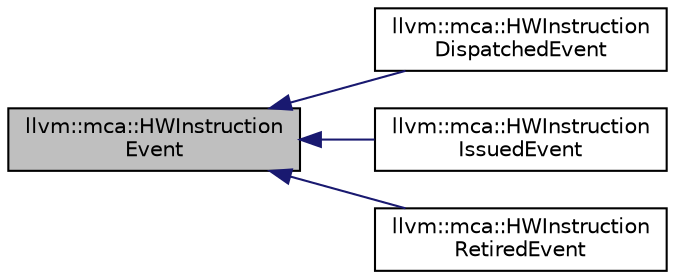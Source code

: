 digraph "llvm::mca::HWInstructionEvent"
{
 // LATEX_PDF_SIZE
  bgcolor="transparent";
  edge [fontname="Helvetica",fontsize="10",labelfontname="Helvetica",labelfontsize="10"];
  node [fontname="Helvetica",fontsize="10",shape="box"];
  rankdir="LR";
  Node1 [label="llvm::mca::HWInstruction\lEvent",height=0.2,width=0.4,color="black", fillcolor="grey75", style="filled", fontcolor="black",tooltip=" "];
  Node1 -> Node2 [dir="back",color="midnightblue",fontsize="10",style="solid",fontname="Helvetica"];
  Node2 [label="llvm::mca::HWInstruction\lDispatchedEvent",height=0.2,width=0.4,color="black",URL="$classllvm_1_1mca_1_1HWInstructionDispatchedEvent.html",tooltip=" "];
  Node1 -> Node3 [dir="back",color="midnightblue",fontsize="10",style="solid",fontname="Helvetica"];
  Node3 [label="llvm::mca::HWInstruction\lIssuedEvent",height=0.2,width=0.4,color="black",URL="$classllvm_1_1mca_1_1HWInstructionIssuedEvent.html",tooltip=" "];
  Node1 -> Node4 [dir="back",color="midnightblue",fontsize="10",style="solid",fontname="Helvetica"];
  Node4 [label="llvm::mca::HWInstruction\lRetiredEvent",height=0.2,width=0.4,color="black",URL="$classllvm_1_1mca_1_1HWInstructionRetiredEvent.html",tooltip=" "];
}
